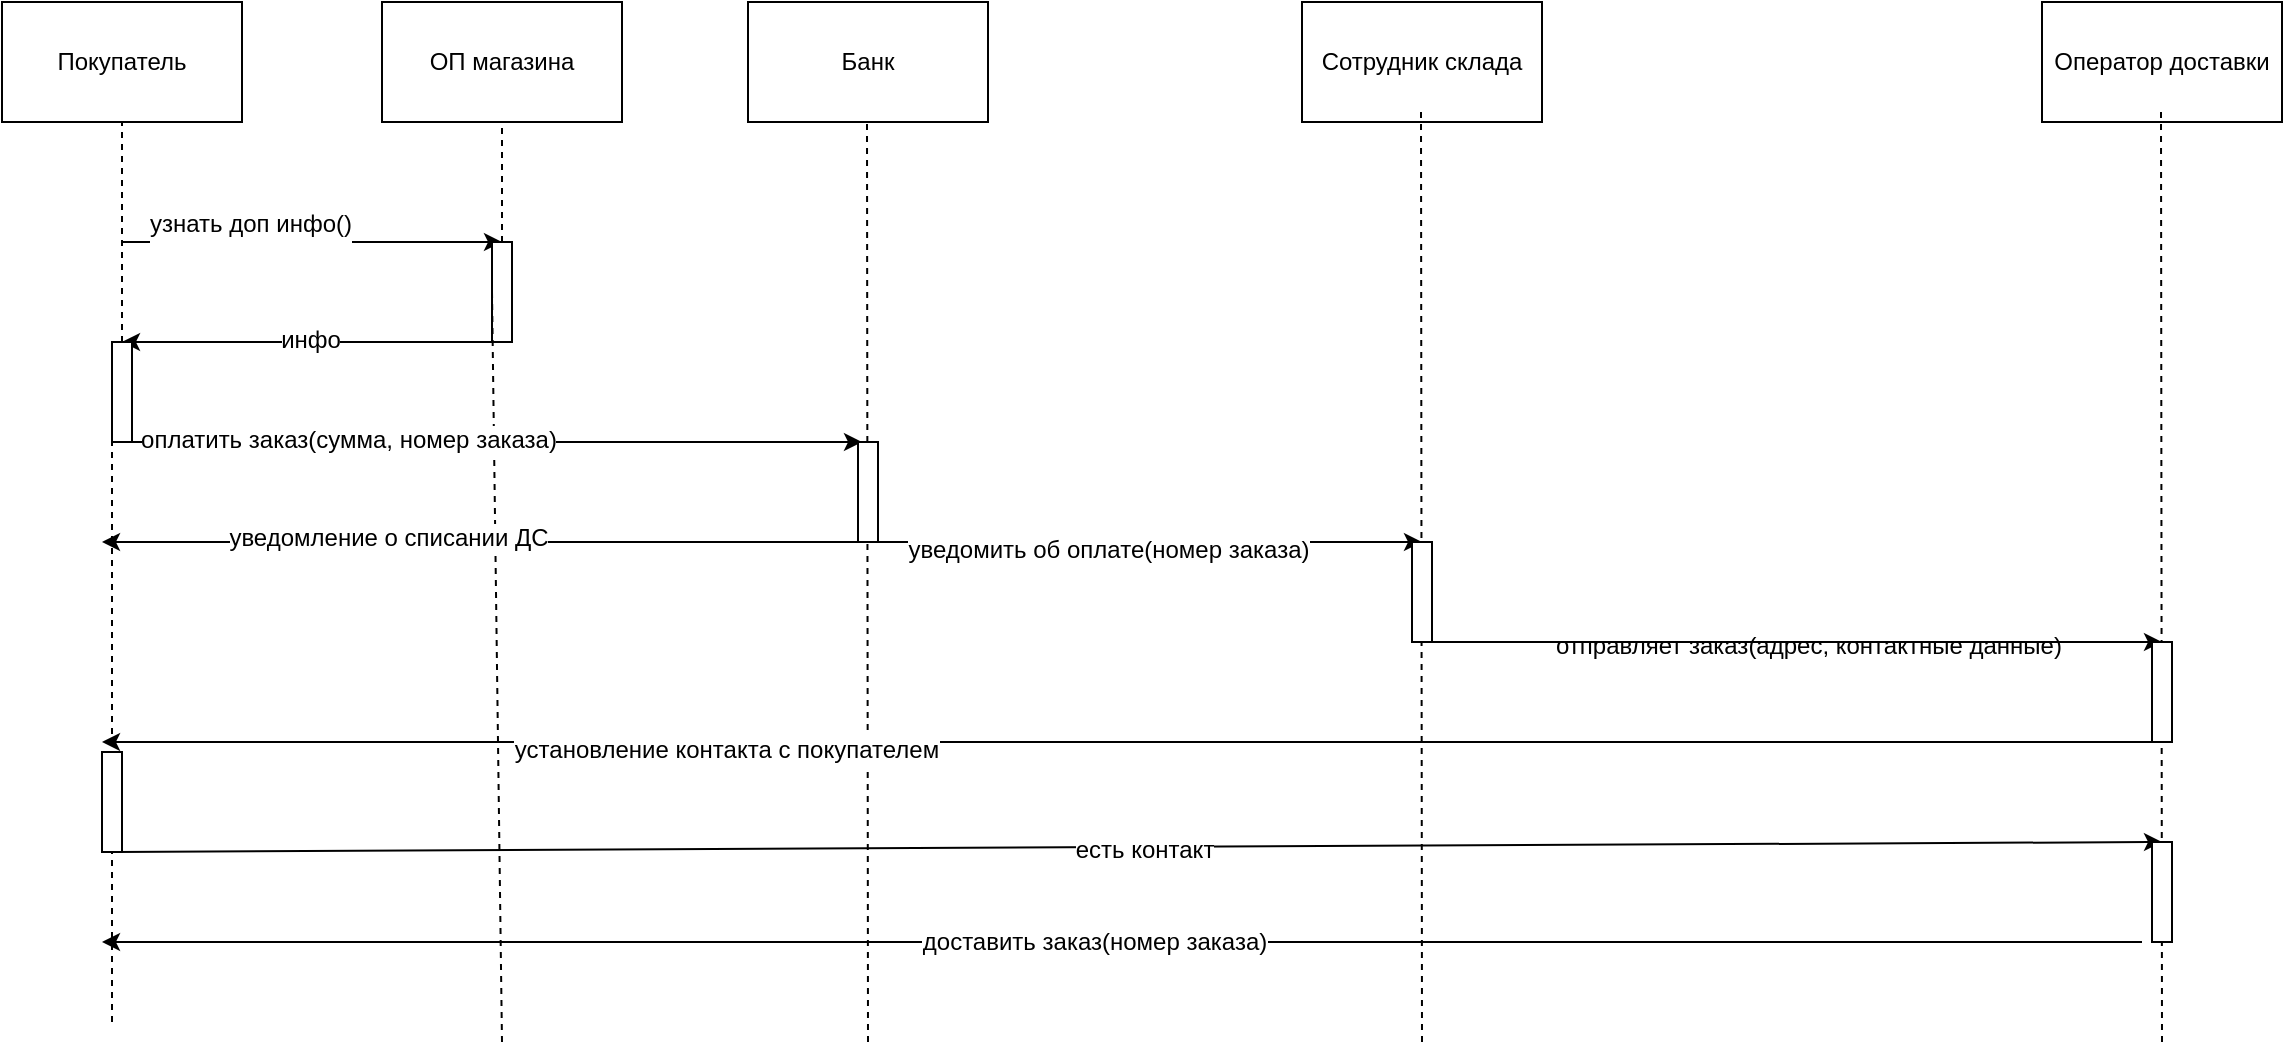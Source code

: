 <mxfile version="10.7.0" type="google"><diagram id="QfICZJWMINE5FJyctqmR" name="Page-1"><mxGraphModel dx="1398" dy="693" grid="1" gridSize="10" guides="1" tooltips="1" connect="1" arrows="1" fold="1" page="1" pageScale="1" pageWidth="827" pageHeight="1169" math="0" shadow="0"><root><mxCell id="0"/><mxCell id="1" parent="0"/><mxCell id="jL9P0Xvs9jnbZrmrD7ye-1" value="Покупатель" style="rounded=0;whiteSpace=wrap;html=1;" vertex="1" parent="1"><mxGeometry x="40" y="40" width="120" height="60" as="geometry"/></mxCell><mxCell id="jL9P0Xvs9jnbZrmrD7ye-2" value="ОП магазина" style="rounded=0;whiteSpace=wrap;html=1;" vertex="1" parent="1"><mxGeometry x="230" y="40" width="120" height="60" as="geometry"/></mxCell><mxCell id="jL9P0Xvs9jnbZrmrD7ye-3" value="Банк" style="rounded=0;whiteSpace=wrap;html=1;" vertex="1" parent="1"><mxGeometry x="413" y="40" width="120" height="60" as="geometry"/></mxCell><mxCell id="jL9P0Xvs9jnbZrmrD7ye-4" value="Сотрудник склада" style="rounded=0;whiteSpace=wrap;html=1;" vertex="1" parent="1"><mxGeometry x="690" y="40" width="120" height="60" as="geometry"/></mxCell><mxCell id="jL9P0Xvs9jnbZrmrD7ye-5" value="Оператор доставки" style="rounded=0;whiteSpace=wrap;html=1;" vertex="1" parent="1"><mxGeometry x="1060" y="40" width="120" height="60" as="geometry"/></mxCell><mxCell id="jL9P0Xvs9jnbZrmrD7ye-6" value="" style="endArrow=none;dashed=1;html=1;entryX=0.5;entryY=1;entryDx=0;entryDy=0;" edge="1" parent="1" source="jL9P0Xvs9jnbZrmrD7ye-18" target="jL9P0Xvs9jnbZrmrD7ye-1"><mxGeometry width="50" height="50" relative="1" as="geometry"><mxPoint x="100" y="470" as="sourcePoint"/><mxPoint x="120" y="160" as="targetPoint"/></mxGeometry></mxCell><mxCell id="jL9P0Xvs9jnbZrmrD7ye-7" value="" style="endArrow=none;dashed=1;html=1;entryX=0.5;entryY=1;entryDx=0;entryDy=0;" edge="1" parent="1" source="jL9P0Xvs9jnbZrmrD7ye-14" target="jL9P0Xvs9jnbZrmrD7ye-2"><mxGeometry width="50" height="50" relative="1" as="geometry"><mxPoint x="290" y="480" as="sourcePoint"/><mxPoint x="310" y="170" as="targetPoint"/></mxGeometry></mxCell><mxCell id="jL9P0Xvs9jnbZrmrD7ye-8" value="" style="endArrow=none;dashed=1;html=1;entryX=0.5;entryY=1;entryDx=0;entryDy=0;" edge="1" parent="1"><mxGeometry width="50" height="50" relative="1" as="geometry"><mxPoint x="473" y="560" as="sourcePoint"/><mxPoint x="472.5" y="100" as="targetPoint"/></mxGeometry></mxCell><mxCell id="jL9P0Xvs9jnbZrmrD7ye-9" value="" style="endArrow=none;dashed=1;html=1;entryX=0.5;entryY=1;entryDx=0;entryDy=0;" edge="1" parent="1"><mxGeometry width="50" height="50" relative="1" as="geometry"><mxPoint x="750" y="560" as="sourcePoint"/><mxPoint x="749.5" y="95" as="targetPoint"/></mxGeometry></mxCell><mxCell id="jL9P0Xvs9jnbZrmrD7ye-10" value="" style="endArrow=none;dashed=1;html=1;entryX=0.5;entryY=1;entryDx=0;entryDy=0;" edge="1" parent="1"><mxGeometry width="50" height="50" relative="1" as="geometry"><mxPoint x="1120" y="560" as="sourcePoint"/><mxPoint x="1119.5" y="95" as="targetPoint"/></mxGeometry></mxCell><mxCell id="jL9P0Xvs9jnbZrmrD7ye-11" value="" style="endArrow=classic;html=1;" edge="1" parent="1"><mxGeometry width="50" height="50" relative="1" as="geometry"><mxPoint x="100" y="160" as="sourcePoint"/><mxPoint x="290" y="160" as="targetPoint"/></mxGeometry></mxCell><mxCell id="jL9P0Xvs9jnbZrmrD7ye-12" value="узнать доп инфо()&lt;br&gt;&lt;br&gt;" style="text;html=1;resizable=0;points=[];align=center;verticalAlign=middle;labelBackgroundColor=#ffffff;" vertex="1" connectable="0" parent="jL9P0Xvs9jnbZrmrD7ye-11"><mxGeometry x="-0.326" y="2" relative="1" as="geometry"><mxPoint as="offset"/></mxGeometry></mxCell><mxCell id="jL9P0Xvs9jnbZrmrD7ye-13" value="" style="endArrow=classic;html=1;" edge="1" parent="1"><mxGeometry width="50" height="50" relative="1" as="geometry"><mxPoint x="290" y="210" as="sourcePoint"/><mxPoint x="100" y="210" as="targetPoint"/></mxGeometry></mxCell><mxCell id="jL9P0Xvs9jnbZrmrD7ye-17" value="инфо" style="text;html=1;resizable=0;points=[];align=center;verticalAlign=middle;labelBackgroundColor=#ffffff;" vertex="1" connectable="0" parent="jL9P0Xvs9jnbZrmrD7ye-13"><mxGeometry x="0.011" y="-1" relative="1" as="geometry"><mxPoint as="offset"/></mxGeometry></mxCell><mxCell id="jL9P0Xvs9jnbZrmrD7ye-14" value="" style="rounded=0;whiteSpace=wrap;html=1;rotation=90;" vertex="1" parent="1"><mxGeometry x="265" y="180" width="50" height="10" as="geometry"/></mxCell><mxCell id="jL9P0Xvs9jnbZrmrD7ye-15" value="" style="endArrow=none;dashed=1;html=1;entryX=0.5;entryY=1;entryDx=0;entryDy=0;" edge="1" parent="1" target="jL9P0Xvs9jnbZrmrD7ye-14"><mxGeometry width="50" height="50" relative="1" as="geometry"><mxPoint x="290" y="560" as="sourcePoint"/><mxPoint x="290" y="100" as="targetPoint"/></mxGeometry></mxCell><mxCell id="jL9P0Xvs9jnbZrmrD7ye-16" value="" style="endArrow=classic;html=1;exitX=1;exitY=0.5;exitDx=0;exitDy=0;" edge="1" parent="1" source="jL9P0Xvs9jnbZrmrD7ye-18"><mxGeometry width="50" height="50" relative="1" as="geometry"><mxPoint x="320" y="230" as="sourcePoint"/><mxPoint x="470" y="260" as="targetPoint"/><Array as="points"><mxPoint x="160" y="260"/><mxPoint x="380" y="260"/></Array></mxGeometry></mxCell><mxCell id="jL9P0Xvs9jnbZrmrD7ye-22" value="оплатить заказ(сумма, номер заказа)" style="text;html=1;resizable=0;points=[];align=center;verticalAlign=middle;labelBackgroundColor=#ffffff;" vertex="1" connectable="0" parent="jL9P0Xvs9jnbZrmrD7ye-16"><mxGeometry x="-0.389" y="1" relative="1" as="geometry"><mxPoint as="offset"/></mxGeometry></mxCell><mxCell id="jL9P0Xvs9jnbZrmrD7ye-18" value="" style="rounded=0;whiteSpace=wrap;html=1;rotation=90;" vertex="1" parent="1"><mxGeometry x="75" y="230" width="50" height="10" as="geometry"/></mxCell><mxCell id="jL9P0Xvs9jnbZrmrD7ye-19" value="" style="endArrow=none;dashed=1;html=1;entryX=0.5;entryY=1;entryDx=0;entryDy=0;" edge="1" parent="1" target="jL9P0Xvs9jnbZrmrD7ye-18"><mxGeometry width="50" height="50" relative="1" as="geometry"><mxPoint x="95" y="550" as="sourcePoint"/><mxPoint x="100" y="100" as="targetPoint"/></mxGeometry></mxCell><mxCell id="jL9P0Xvs9jnbZrmrD7ye-20" value="" style="rounded=0;whiteSpace=wrap;html=1;rotation=90;" vertex="1" parent="1"><mxGeometry x="448" y="280" width="50" height="10" as="geometry"/></mxCell><mxCell id="jL9P0Xvs9jnbZrmrD7ye-23" value="" style="endArrow=classic;html=1;" edge="1" parent="1"><mxGeometry width="50" height="50" relative="1" as="geometry"><mxPoint x="470" y="310" as="sourcePoint"/><mxPoint x="90" y="310" as="targetPoint"/></mxGeometry></mxCell><mxCell id="jL9P0Xvs9jnbZrmrD7ye-24" value="уведомление о списании ДС" style="text;html=1;resizable=0;points=[];align=center;verticalAlign=middle;labelBackgroundColor=#ffffff;" vertex="1" connectable="0" parent="jL9P0Xvs9jnbZrmrD7ye-23"><mxGeometry x="0.247" y="-2" relative="1" as="geometry"><mxPoint as="offset"/></mxGeometry></mxCell><mxCell id="jL9P0Xvs9jnbZrmrD7ye-36" value="" style="endArrow=classic;html=1;exitX=1;exitY=0.25;exitDx=0;exitDy=0;" edge="1" parent="1" source="jL9P0Xvs9jnbZrmrD7ye-20"><mxGeometry width="50" height="50" relative="1" as="geometry"><mxPoint x="560" y="340" as="sourcePoint"/><mxPoint x="750" y="310" as="targetPoint"/><Array as="points"/></mxGeometry></mxCell><mxCell id="jL9P0Xvs9jnbZrmrD7ye-37" value="уведомить об оплате(номер заказа)" style="text;html=1;resizable=0;points=[];align=center;verticalAlign=middle;labelBackgroundColor=#ffffff;" vertex="1" connectable="0" parent="jL9P0Xvs9jnbZrmrD7ye-36"><mxGeometry x="-0.414" relative="1" as="geometry"><mxPoint x="37" y="4" as="offset"/></mxGeometry></mxCell><mxCell id="jL9P0Xvs9jnbZrmrD7ye-38" value="" style="rounded=0;whiteSpace=wrap;html=1;rotation=90;" vertex="1" parent="1"><mxGeometry x="725" y="330" width="50" height="10" as="geometry"/></mxCell><mxCell id="jL9P0Xvs9jnbZrmrD7ye-40" value="" style="endArrow=classic;html=1;exitX=1;exitY=0.25;exitDx=0;exitDy=0;" edge="1" parent="1" source="jL9P0Xvs9jnbZrmrD7ye-38"><mxGeometry width="50" height="50" relative="1" as="geometry"><mxPoint x="790" y="390" as="sourcePoint"/><mxPoint x="1120" y="360" as="targetPoint"/></mxGeometry></mxCell><mxCell id="jL9P0Xvs9jnbZrmrD7ye-41" value="отправляет заказ(адрес, контактные данные)" style="text;html=1;resizable=0;points=[];autosize=1;align=left;verticalAlign=top;spacingTop=-4;" vertex="1" parent="1"><mxGeometry x="815" y="352" width="280" height="20" as="geometry"/></mxCell><mxCell id="jL9P0Xvs9jnbZrmrD7ye-42" value="" style="rounded=0;whiteSpace=wrap;html=1;rotation=90;" vertex="1" parent="1"><mxGeometry x="1095" y="380" width="50" height="10" as="geometry"/></mxCell><mxCell id="jL9P0Xvs9jnbZrmrD7ye-44" value="" style="endArrow=classic;html=1;" edge="1" parent="1"><mxGeometry width="50" height="50" relative="1" as="geometry"><mxPoint x="1120" y="410" as="sourcePoint"/><mxPoint x="90" y="410" as="targetPoint"/></mxGeometry></mxCell><mxCell id="jL9P0Xvs9jnbZrmrD7ye-45" value="установление контакта с покупателем" style="text;html=1;resizable=0;points=[];align=center;verticalAlign=middle;labelBackgroundColor=#ffffff;" vertex="1" connectable="0" parent="jL9P0Xvs9jnbZrmrD7ye-44"><mxGeometry x="0.395" y="4" relative="1" as="geometry"><mxPoint as="offset"/></mxGeometry></mxCell><mxCell id="jL9P0Xvs9jnbZrmrD7ye-46" value="" style="rounded=0;whiteSpace=wrap;html=1;rotation=90;" vertex="1" parent="1"><mxGeometry x="70" y="435" width="50" height="10" as="geometry"/></mxCell><mxCell id="jL9P0Xvs9jnbZrmrD7ye-48" value="" style="endArrow=classic;html=1;exitX=1;exitY=0.25;exitDx=0;exitDy=0;" edge="1" parent="1" source="jL9P0Xvs9jnbZrmrD7ye-46"><mxGeometry width="50" height="50" relative="1" as="geometry"><mxPoint x="120" y="540" as="sourcePoint"/><mxPoint x="1120" y="460" as="targetPoint"/></mxGeometry></mxCell><mxCell id="jL9P0Xvs9jnbZrmrD7ye-49" value="есть контакт" style="text;html=1;resizable=0;points=[];align=center;verticalAlign=middle;labelBackgroundColor=#ffffff;" vertex="1" connectable="0" parent="jL9P0Xvs9jnbZrmrD7ye-48"><mxGeometry x="0.004" y="-1" relative="1" as="geometry"><mxPoint as="offset"/></mxGeometry></mxCell><mxCell id="jL9P0Xvs9jnbZrmrD7ye-50" value="" style="rounded=0;whiteSpace=wrap;html=1;rotation=90;" vertex="1" parent="1"><mxGeometry x="1095" y="480" width="50" height="10" as="geometry"/></mxCell><mxCell id="jL9P0Xvs9jnbZrmrD7ye-52" value="" style="endArrow=classic;html=1;" edge="1" parent="1"><mxGeometry width="50" height="50" relative="1" as="geometry"><mxPoint x="1110" y="510" as="sourcePoint"/><mxPoint x="90" y="510" as="targetPoint"/></mxGeometry></mxCell><mxCell id="jL9P0Xvs9jnbZrmrD7ye-53" value="доставить заказ(номер заказа)" style="text;html=1;resizable=0;points=[];align=center;verticalAlign=middle;labelBackgroundColor=#ffffff;" vertex="1" connectable="0" parent="jL9P0Xvs9jnbZrmrD7ye-52"><mxGeometry x="0.028" relative="1" as="geometry"><mxPoint as="offset"/></mxGeometry></mxCell></root></mxGraphModel></diagram></mxfile>